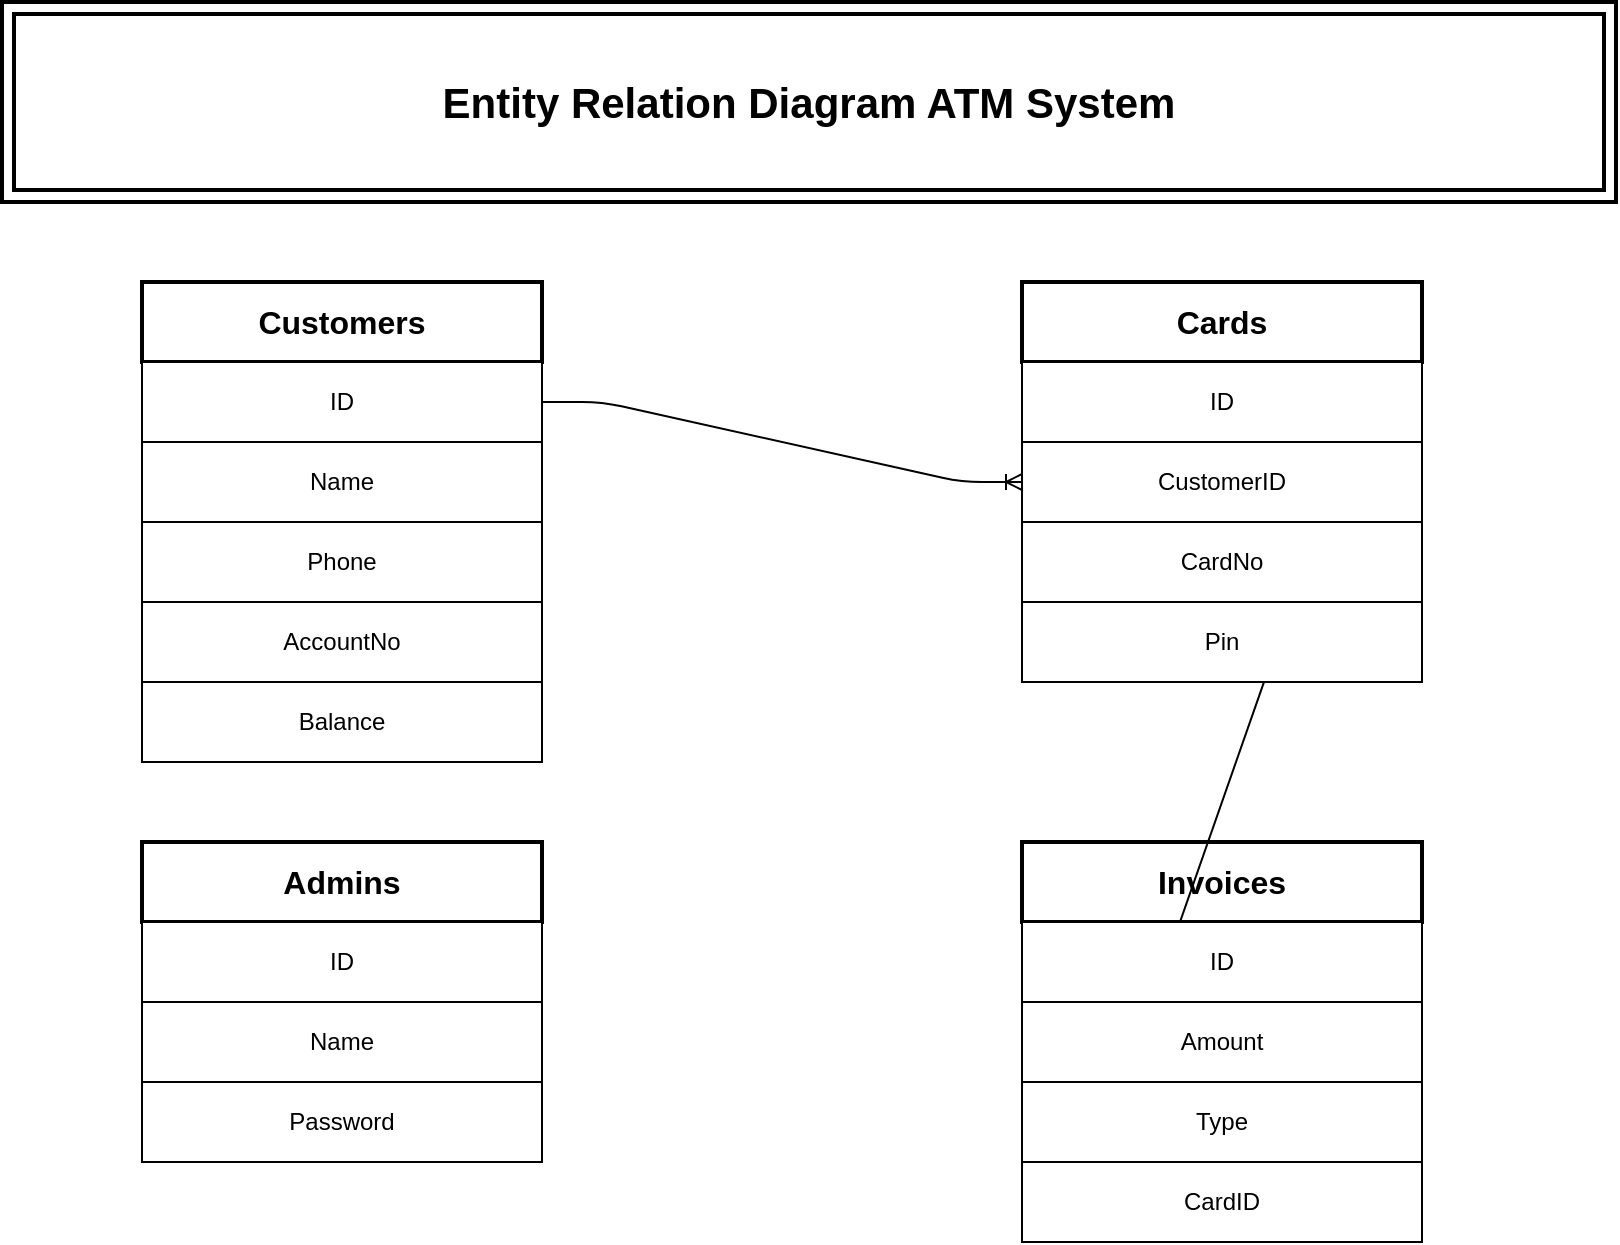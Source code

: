 <mxfile version="12.3.7" pages="1"><diagram id="UPUy9yOdOI3Gcfe0MiQn" name="Page-1"><mxGraphModel dx="1422" dy="713" grid="1" gridSize="10" guides="1" tooltips="1" connect="1" arrows="1" fold="1" page="1" pageScale="1" pageWidth="827" pageHeight="1169" math="0" shadow="0"><root><mxCell id="0"/><mxCell id="1" parent="0"/><mxCell id="hbWDggJxjlhd1wf2eaHt-1" value="" style="rounded=0;whiteSpace=wrap;html=1;" vertex="1" parent="1"><mxGeometry x="80" y="160" width="200" height="240" as="geometry"/></mxCell><mxCell id="hbWDggJxjlhd1wf2eaHt-2" value="" style="rounded=0;whiteSpace=wrap;html=1;" vertex="1" parent="1"><mxGeometry x="520" y="160" width="200" height="200" as="geometry"/></mxCell><mxCell id="hbWDggJxjlhd1wf2eaHt-3" value="Customers" style="rounded=0;whiteSpace=wrap;html=1;fontSize=16;fontStyle=1;strokeWidth=2;" vertex="1" parent="1"><mxGeometry x="80" y="160" width="200" height="40" as="geometry"/></mxCell><mxCell id="hbWDggJxjlhd1wf2eaHt-4" value="Cards" style="rounded=0;whiteSpace=wrap;html=1;fontStyle=1;labelBorderColor=none;strokeWidth=2;fontSize=16;" vertex="1" parent="1"><mxGeometry x="520" y="160" width="200" height="40" as="geometry"/></mxCell><mxCell id="hbWDggJxjlhd1wf2eaHt-5" value="" style="rounded=0;whiteSpace=wrap;html=1;" vertex="1" parent="1"><mxGeometry x="520" y="440" width="200" height="200" as="geometry"/></mxCell><mxCell id="hbWDggJxjlhd1wf2eaHt-6" value="Invoices" style="rounded=0;whiteSpace=wrap;html=1;strokeWidth=2;fontStyle=1;fontSize=16;" vertex="1" parent="1"><mxGeometry x="520" y="440" width="200" height="40" as="geometry"/></mxCell><mxCell id="hbWDggJxjlhd1wf2eaHt-7" value="" style="edgeStyle=entityRelationEdgeStyle;fontSize=12;html=1;endArrow=ERoneToMany;exitX=1;exitY=0.5;exitDx=0;exitDy=0;entryX=0;entryY=0.5;entryDx=0;entryDy=0;" edge="1" parent="1" source="hbWDggJxjlhd1wf2eaHt-9" target="hbWDggJxjlhd1wf2eaHt-14"><mxGeometry width="100" height="100" relative="1" as="geometry"><mxPoint x="350" y="310" as="sourcePoint"/><mxPoint x="450" y="210" as="targetPoint"/></mxGeometry></mxCell><mxCell id="hbWDggJxjlhd1wf2eaHt-8" value="" style="edgeStyle=entityRelationEdgeStyle;fontSize=12;html=1;endArrow=ERoneToMany;exitX=1;exitY=0.5;exitDx=0;exitDy=0;entryX=0;entryY=0.5;entryDx=0;entryDy=0;" edge="1" parent="1" source="hbWDggJxjlhd1wf2eaHt-13" target="hbWDggJxjlhd1wf2eaHt-20"><mxGeometry width="100" height="100" relative="1" as="geometry"><mxPoint x="590" y="490" as="sourcePoint"/><mxPoint x="680" y="500" as="targetPoint"/></mxGeometry></mxCell><mxCell id="hbWDggJxjlhd1wf2eaHt-9" value="ID" style="rounded=0;whiteSpace=wrap;html=1;" vertex="1" parent="1"><mxGeometry x="80" y="200" width="200" height="40" as="geometry"/></mxCell><mxCell id="hbWDggJxjlhd1wf2eaHt-10" value="Name" style="rounded=0;whiteSpace=wrap;html=1;" vertex="1" parent="1"><mxGeometry x="80" y="240" width="200" height="40" as="geometry"/></mxCell><mxCell id="hbWDggJxjlhd1wf2eaHt-11" value="Phone" style="rounded=0;whiteSpace=wrap;html=1;" vertex="1" parent="1"><mxGeometry x="80" y="280" width="200" height="40" as="geometry"/></mxCell><mxCell id="hbWDggJxjlhd1wf2eaHt-12" value="AccountNo" style="rounded=0;whiteSpace=wrap;html=1;" vertex="1" parent="1"><mxGeometry x="80" y="320" width="200" height="40" as="geometry"/></mxCell><mxCell id="hbWDggJxjlhd1wf2eaHt-13" value="ID" style="rounded=0;whiteSpace=wrap;html=1;" vertex="1" parent="1"><mxGeometry x="520" y="200" width="200" height="40" as="geometry"/></mxCell><mxCell id="hbWDggJxjlhd1wf2eaHt-14" value="CustomerID" style="rounded=0;whiteSpace=wrap;html=1;" vertex="1" parent="1"><mxGeometry x="520" y="240" width="200" height="40" as="geometry"/></mxCell><mxCell id="hbWDggJxjlhd1wf2eaHt-15" value="CardNo" style="rounded=0;whiteSpace=wrap;html=1;" vertex="1" parent="1"><mxGeometry x="520" y="280" width="200" height="40" as="geometry"/></mxCell><mxCell id="hbWDggJxjlhd1wf2eaHt-16" value="Entity Relation Diagram ATM System" style="shape=ext;margin=3;double=1;whiteSpace=wrap;html=1;align=center;strokeWidth=2;fontSize=21;fontStyle=1" vertex="1" parent="1"><mxGeometry x="10" y="20" width="807" height="100" as="geometry"/></mxCell><mxCell id="hbWDggJxjlhd1wf2eaHt-17" value="ID" style="rounded=0;whiteSpace=wrap;html=1;" vertex="1" parent="1"><mxGeometry x="520" y="480" width="200" height="40" as="geometry"/></mxCell><mxCell id="hbWDggJxjlhd1wf2eaHt-18" value="Amount" style="rounded=0;whiteSpace=wrap;html=1;" vertex="1" parent="1"><mxGeometry x="520" y="520" width="200" height="40" as="geometry"/></mxCell><mxCell id="hbWDggJxjlhd1wf2eaHt-19" value="Type" style="rounded=0;whiteSpace=wrap;html=1;" vertex="1" parent="1"><mxGeometry x="520" y="560" width="200" height="40" as="geometry"/></mxCell><mxCell id="hbWDggJxjlhd1wf2eaHt-20" value="CardID" style="rounded=0;whiteSpace=wrap;html=1;" vertex="1" parent="1"><mxGeometry x="520" y="600" width="200" height="40" as="geometry"/></mxCell><mxCell id="hbWDggJxjlhd1wf2eaHt-21" value="Balance" style="rounded=0;whiteSpace=wrap;html=1;" vertex="1" parent="1"><mxGeometry x="80" y="360" width="200" height="40" as="geometry"/></mxCell><mxCell id="hbWDggJxjlhd1wf2eaHt-22" value="Pin" style="rounded=0;whiteSpace=wrap;html=1;" vertex="1" parent="1"><mxGeometry x="520" y="320" width="200" height="40" as="geometry"/></mxCell><mxCell id="hbWDggJxjlhd1wf2eaHt-23" value="" style="rounded=0;whiteSpace=wrap;html=1;" vertex="1" parent="1"><mxGeometry x="80" y="440" width="200" height="160" as="geometry"/></mxCell><mxCell id="hbWDggJxjlhd1wf2eaHt-24" value="Admins" style="rounded=0;whiteSpace=wrap;html=1;fontSize=16;fontStyle=1;strokeWidth=2;" vertex="1" parent="1"><mxGeometry x="80" y="440" width="200" height="40" as="geometry"/></mxCell><mxCell id="hbWDggJxjlhd1wf2eaHt-25" value="ID" style="rounded=0;whiteSpace=wrap;html=1;" vertex="1" parent="1"><mxGeometry x="80" y="480" width="200" height="40" as="geometry"/></mxCell><mxCell id="hbWDggJxjlhd1wf2eaHt-26" value="Name" style="rounded=0;whiteSpace=wrap;html=1;" vertex="1" parent="1"><mxGeometry x="80" y="520" width="200" height="40" as="geometry"/></mxCell><mxCell id="hbWDggJxjlhd1wf2eaHt-27" value="Password" style="rounded=0;whiteSpace=wrap;html=1;" vertex="1" parent="1"><mxGeometry x="80" y="560" width="200" height="40" as="geometry"/></mxCell></root></mxGraphModel></diagram></mxfile>